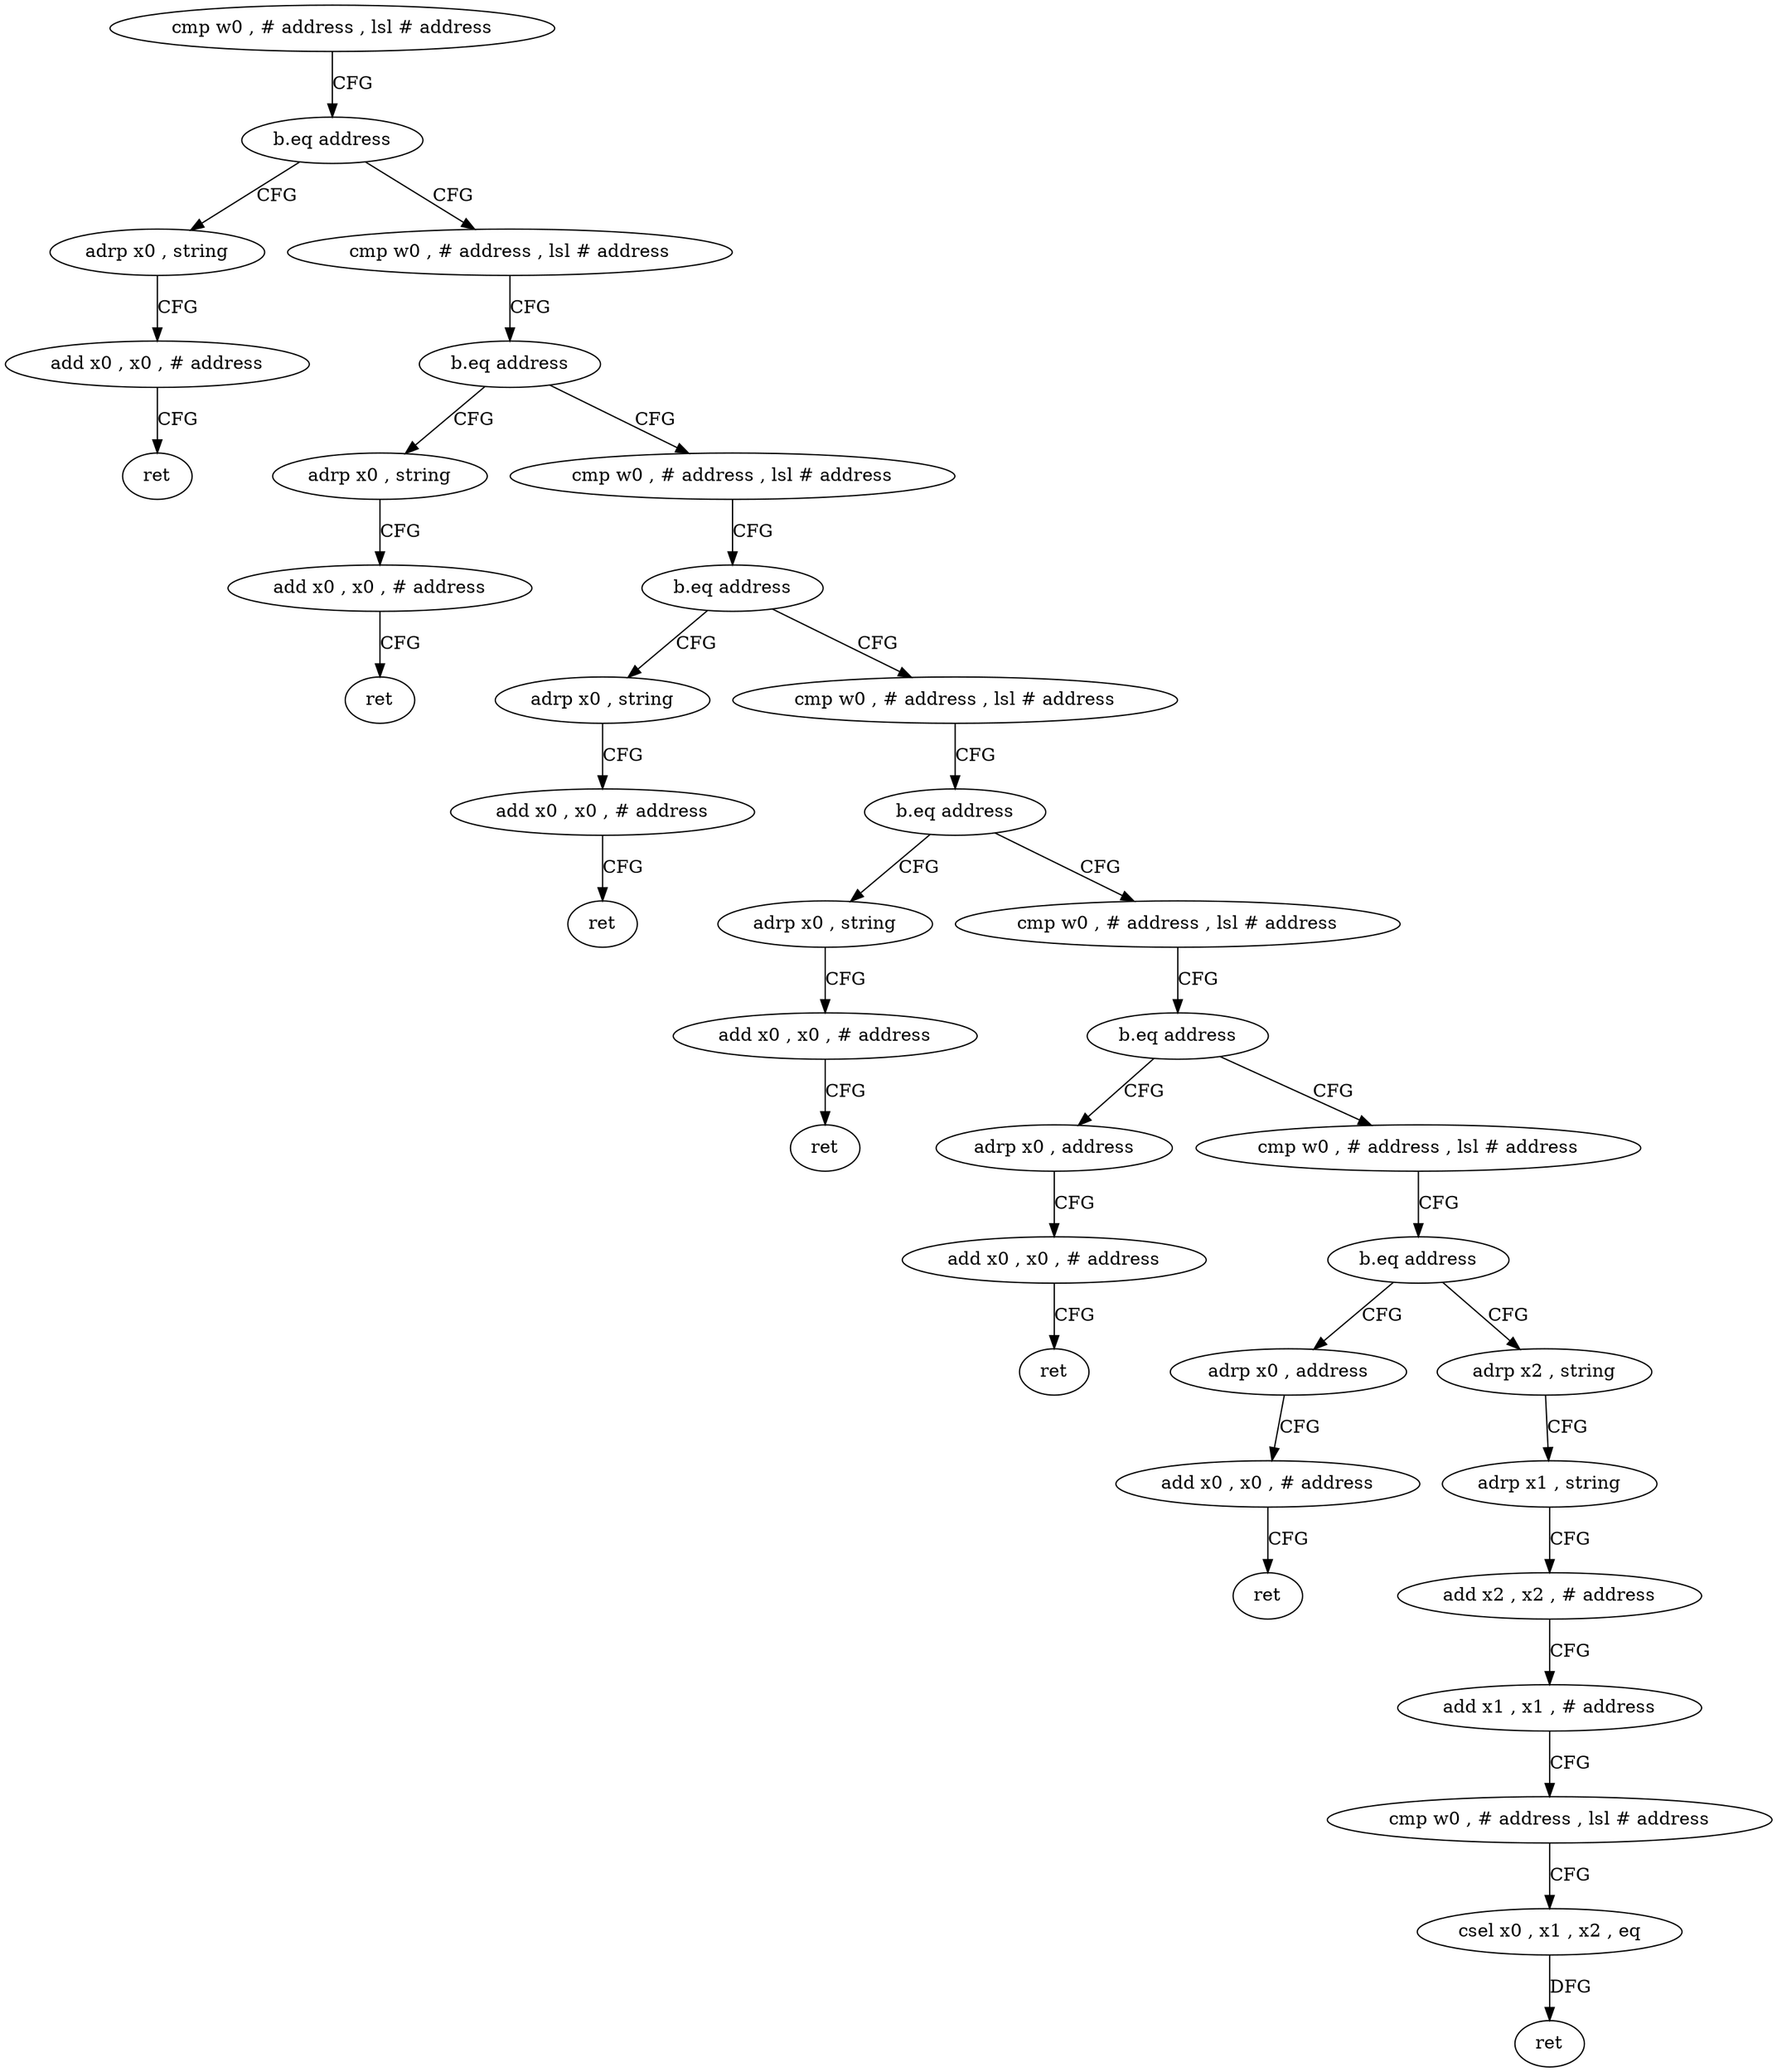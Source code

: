 digraph "func" {
"4238944" [label = "cmp w0 , # address , lsl # address" ]
"4238948" [label = "b.eq address" ]
"4239040" [label = "adrp x0 , string" ]
"4238952" [label = "cmp w0 , # address , lsl # address" ]
"4239044" [label = "add x0 , x0 , # address" ]
"4239048" [label = "ret" ]
"4238956" [label = "b.eq address" ]
"4239056" [label = "adrp x0 , string" ]
"4238960" [label = "cmp w0 , # address , lsl # address" ]
"4239060" [label = "add x0 , x0 , # address" ]
"4239064" [label = "ret" ]
"4238964" [label = "b.eq address" ]
"4239072" [label = "adrp x0 , string" ]
"4238968" [label = "cmp w0 , # address , lsl # address" ]
"4239076" [label = "add x0 , x0 , # address" ]
"4239080" [label = "ret" ]
"4238972" [label = "b.eq address" ]
"4239024" [label = "adrp x0 , string" ]
"4238976" [label = "cmp w0 , # address , lsl # address" ]
"4239028" [label = "add x0 , x0 , # address" ]
"4239032" [label = "ret" ]
"4238980" [label = "b.eq address" ]
"4239088" [label = "adrp x0 , address" ]
"4238984" [label = "cmp w0 , # address , lsl # address" ]
"4239092" [label = "add x0 , x0 , # address" ]
"4239096" [label = "ret" ]
"4238988" [label = "b.eq address" ]
"4239104" [label = "adrp x0 , address" ]
"4238992" [label = "adrp x2 , string" ]
"4239108" [label = "add x0 , x0 , # address" ]
"4239112" [label = "ret" ]
"4238996" [label = "adrp x1 , string" ]
"4239000" [label = "add x2 , x2 , # address" ]
"4239004" [label = "add x1 , x1 , # address" ]
"4239008" [label = "cmp w0 , # address , lsl # address" ]
"4239012" [label = "csel x0 , x1 , x2 , eq" ]
"4239016" [label = "ret" ]
"4238944" -> "4238948" [ label = "CFG" ]
"4238948" -> "4239040" [ label = "CFG" ]
"4238948" -> "4238952" [ label = "CFG" ]
"4239040" -> "4239044" [ label = "CFG" ]
"4238952" -> "4238956" [ label = "CFG" ]
"4239044" -> "4239048" [ label = "CFG" ]
"4238956" -> "4239056" [ label = "CFG" ]
"4238956" -> "4238960" [ label = "CFG" ]
"4239056" -> "4239060" [ label = "CFG" ]
"4238960" -> "4238964" [ label = "CFG" ]
"4239060" -> "4239064" [ label = "CFG" ]
"4238964" -> "4239072" [ label = "CFG" ]
"4238964" -> "4238968" [ label = "CFG" ]
"4239072" -> "4239076" [ label = "CFG" ]
"4238968" -> "4238972" [ label = "CFG" ]
"4239076" -> "4239080" [ label = "CFG" ]
"4238972" -> "4239024" [ label = "CFG" ]
"4238972" -> "4238976" [ label = "CFG" ]
"4239024" -> "4239028" [ label = "CFG" ]
"4238976" -> "4238980" [ label = "CFG" ]
"4239028" -> "4239032" [ label = "CFG" ]
"4238980" -> "4239088" [ label = "CFG" ]
"4238980" -> "4238984" [ label = "CFG" ]
"4239088" -> "4239092" [ label = "CFG" ]
"4238984" -> "4238988" [ label = "CFG" ]
"4239092" -> "4239096" [ label = "CFG" ]
"4238988" -> "4239104" [ label = "CFG" ]
"4238988" -> "4238992" [ label = "CFG" ]
"4239104" -> "4239108" [ label = "CFG" ]
"4238992" -> "4238996" [ label = "CFG" ]
"4239108" -> "4239112" [ label = "CFG" ]
"4238996" -> "4239000" [ label = "CFG" ]
"4239000" -> "4239004" [ label = "CFG" ]
"4239004" -> "4239008" [ label = "CFG" ]
"4239008" -> "4239012" [ label = "CFG" ]
"4239012" -> "4239016" [ label = "DFG" ]
}

